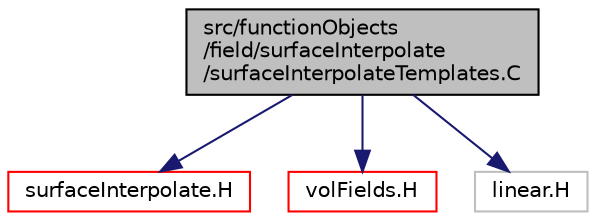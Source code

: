 digraph "src/functionObjects/field/surfaceInterpolate/surfaceInterpolateTemplates.C"
{
  bgcolor="transparent";
  edge [fontname="Helvetica",fontsize="10",labelfontname="Helvetica",labelfontsize="10"];
  node [fontname="Helvetica",fontsize="10",shape=record];
  Node0 [label="src/functionObjects\l/field/surfaceInterpolate\l/surfaceInterpolateTemplates.C",height=0.2,width=0.4,color="black", fillcolor="grey75", style="filled", fontcolor="black"];
  Node0 -> Node1 [color="midnightblue",fontsize="10",style="solid",fontname="Helvetica"];
  Node1 [label="surfaceInterpolate.H",height=0.2,width=0.4,color="red",URL="$a41738.html"];
  Node0 -> Node99 [color="midnightblue",fontsize="10",style="solid",fontname="Helvetica"];
  Node99 [label="volFields.H",height=0.2,width=0.4,color="red",URL="$a02912.html"];
  Node0 -> Node321 [color="midnightblue",fontsize="10",style="solid",fontname="Helvetica"];
  Node321 [label="linear.H",height=0.2,width=0.4,color="grey75"];
}
